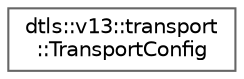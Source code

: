 digraph "Graphical Class Hierarchy"
{
 // LATEX_PDF_SIZE
  bgcolor="transparent";
  edge [fontname=Helvetica,fontsize=10,labelfontname=Helvetica,labelfontsize=10];
  node [fontname=Helvetica,fontsize=10,shape=box,height=0.2,width=0.4];
  rankdir="LR";
  Node0 [id="Node000000",label="dtls::v13::transport\l::TransportConfig",height=0.2,width=0.4,color="grey40", fillcolor="white", style="filled",URL="$structdtls_1_1v13_1_1transport_1_1TransportConfig.html",tooltip="Transport configuration."];
}
